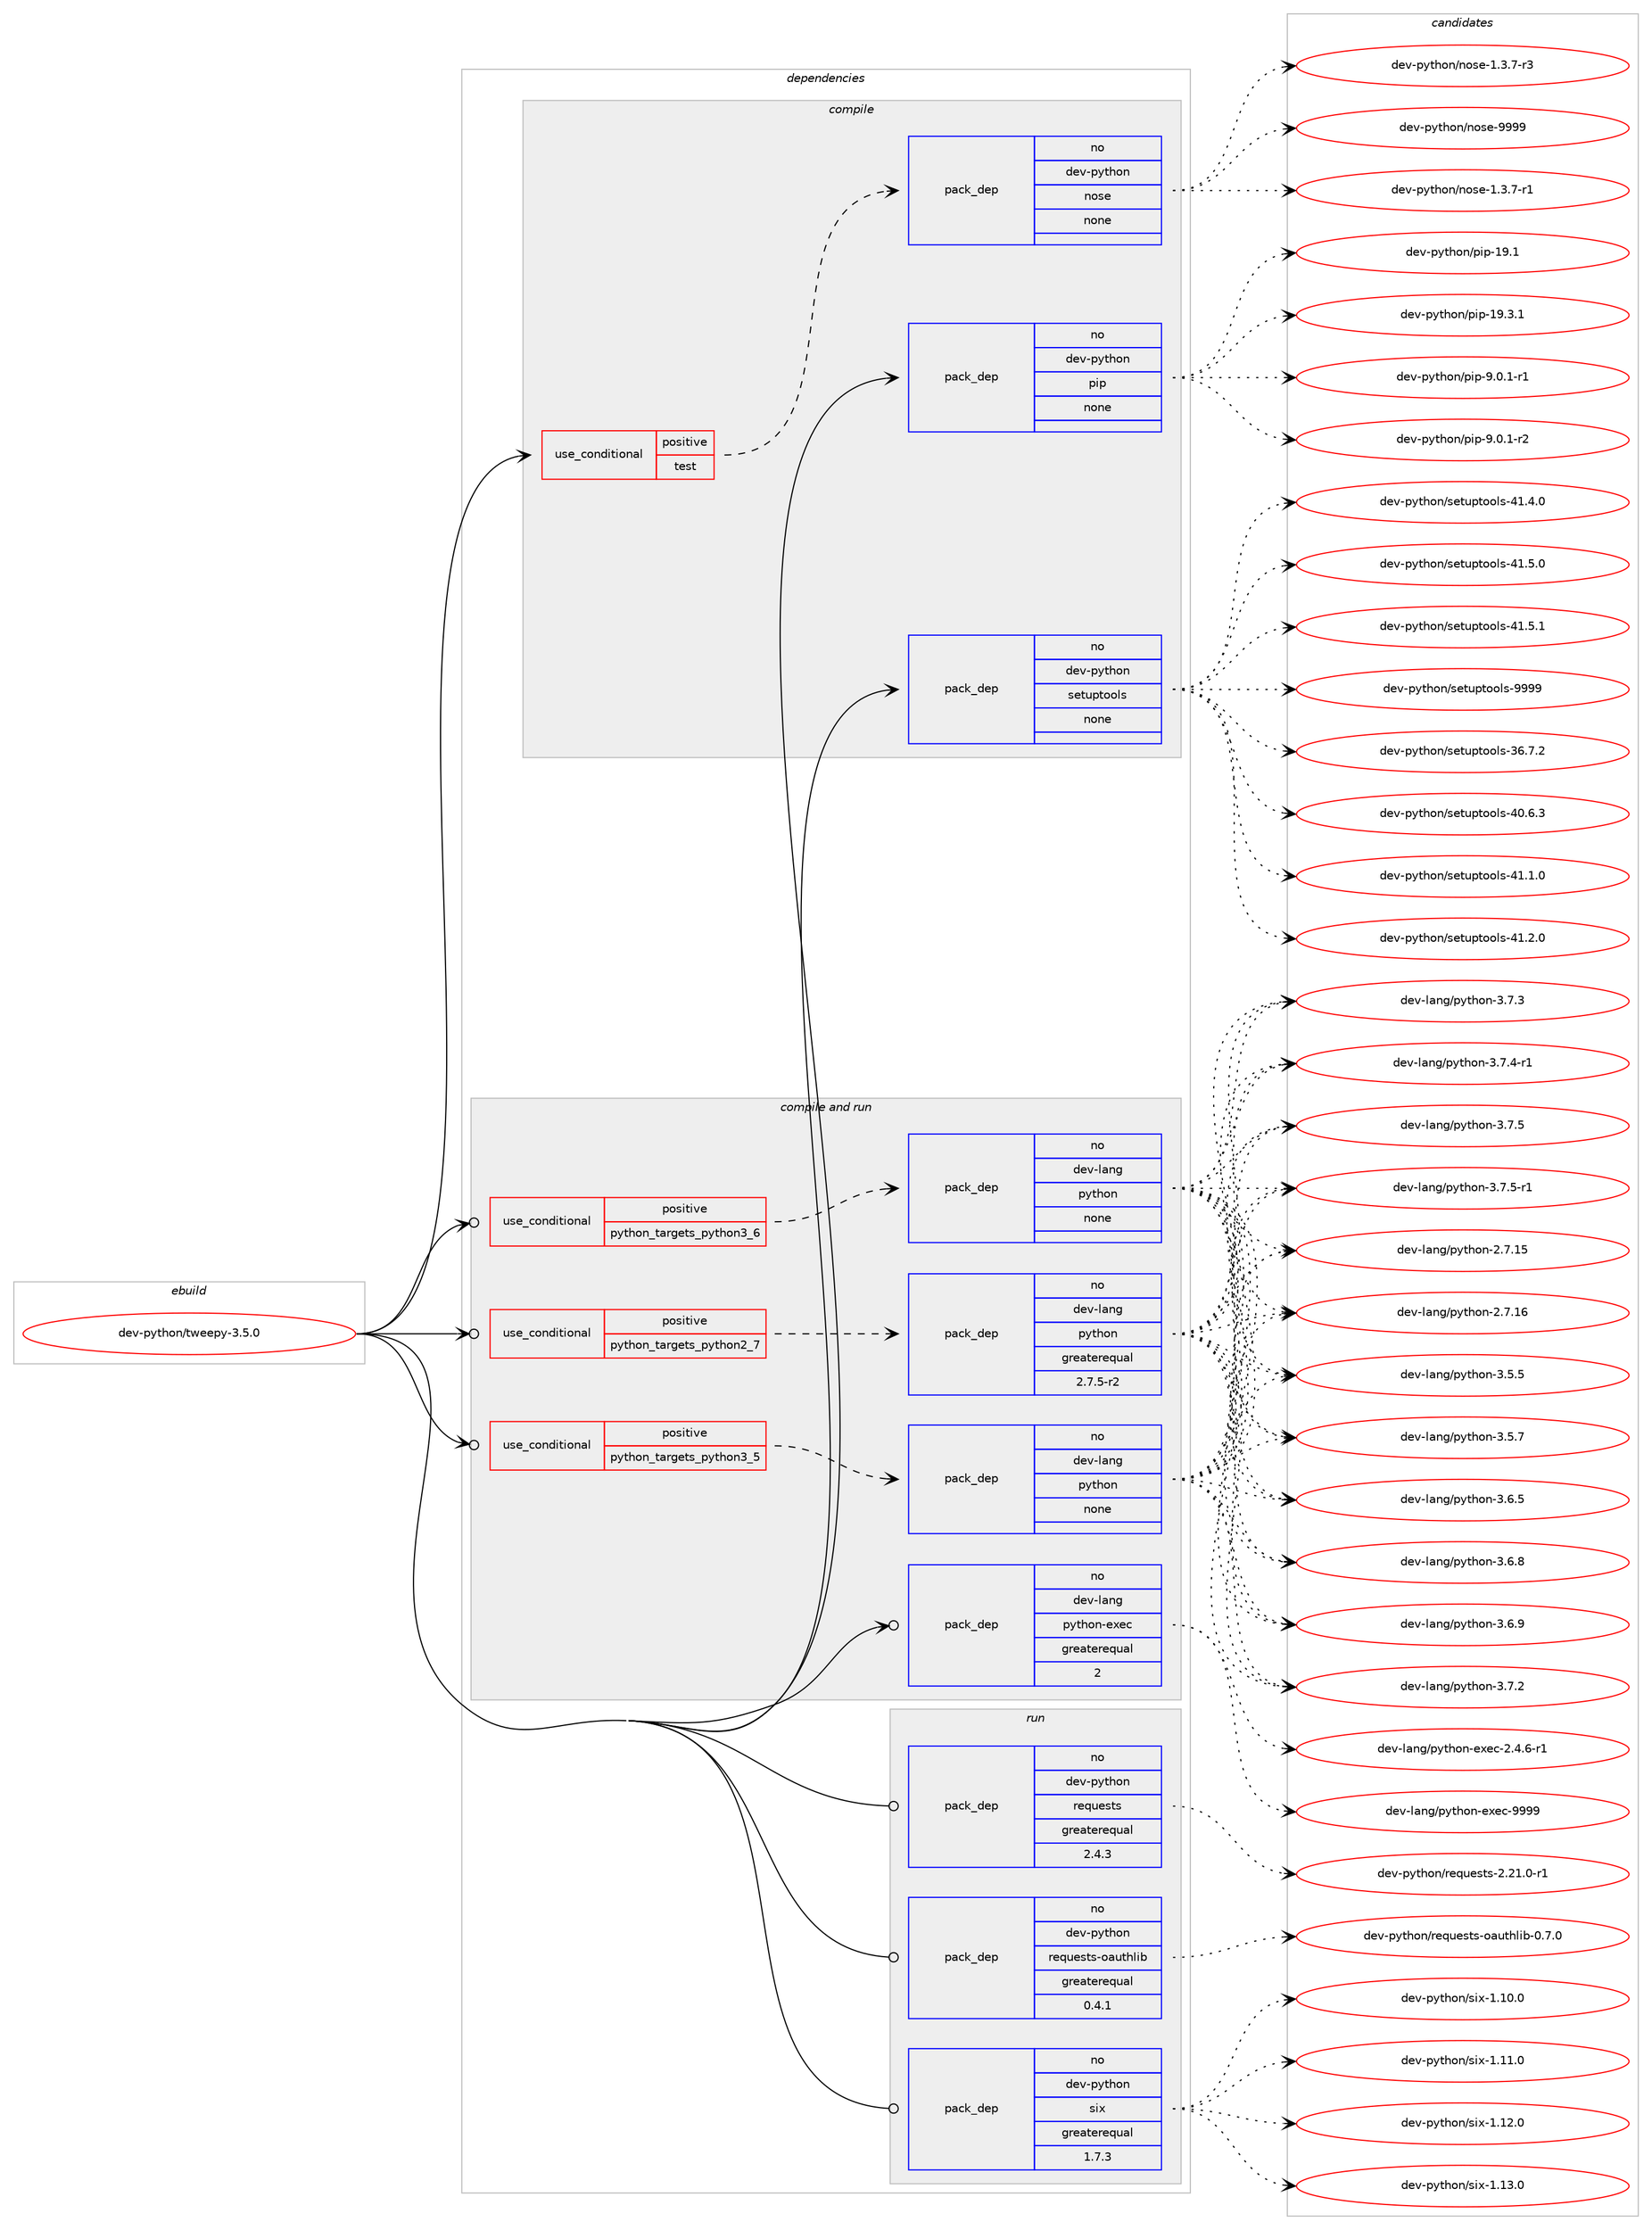 digraph prolog {

# *************
# Graph options
# *************

newrank=true;
concentrate=true;
compound=true;
graph [rankdir=LR,fontname=Helvetica,fontsize=10,ranksep=1.5];#, ranksep=2.5, nodesep=0.2];
edge  [arrowhead=vee];
node  [fontname=Helvetica,fontsize=10];

# **********
# The ebuild
# **********

subgraph cluster_leftcol {
color=gray;
rank=same;
label=<<i>ebuild</i>>;
id [label="dev-python/tweepy-3.5.0", color=red, width=4, href="../dev-python/tweepy-3.5.0.svg"];
}

# ****************
# The dependencies
# ****************

subgraph cluster_midcol {
color=gray;
label=<<i>dependencies</i>>;
subgraph cluster_compile {
fillcolor="#eeeeee";
style=filled;
label=<<i>compile</i>>;
subgraph cond150720 {
dependency641530 [label=<<TABLE BORDER="0" CELLBORDER="1" CELLSPACING="0" CELLPADDING="4"><TR><TD ROWSPAN="3" CELLPADDING="10">use_conditional</TD></TR><TR><TD>positive</TD></TR><TR><TD>test</TD></TR></TABLE>>, shape=none, color=red];
subgraph pack478928 {
dependency641531 [label=<<TABLE BORDER="0" CELLBORDER="1" CELLSPACING="0" CELLPADDING="4" WIDTH="220"><TR><TD ROWSPAN="6" CELLPADDING="30">pack_dep</TD></TR><TR><TD WIDTH="110">no</TD></TR><TR><TD>dev-python</TD></TR><TR><TD>nose</TD></TR><TR><TD>none</TD></TR><TR><TD></TD></TR></TABLE>>, shape=none, color=blue];
}
dependency641530:e -> dependency641531:w [weight=20,style="dashed",arrowhead="vee"];
}
id:e -> dependency641530:w [weight=20,style="solid",arrowhead="vee"];
subgraph pack478929 {
dependency641532 [label=<<TABLE BORDER="0" CELLBORDER="1" CELLSPACING="0" CELLPADDING="4" WIDTH="220"><TR><TD ROWSPAN="6" CELLPADDING="30">pack_dep</TD></TR><TR><TD WIDTH="110">no</TD></TR><TR><TD>dev-python</TD></TR><TR><TD>pip</TD></TR><TR><TD>none</TD></TR><TR><TD></TD></TR></TABLE>>, shape=none, color=blue];
}
id:e -> dependency641532:w [weight=20,style="solid",arrowhead="vee"];
subgraph pack478930 {
dependency641533 [label=<<TABLE BORDER="0" CELLBORDER="1" CELLSPACING="0" CELLPADDING="4" WIDTH="220"><TR><TD ROWSPAN="6" CELLPADDING="30">pack_dep</TD></TR><TR><TD WIDTH="110">no</TD></TR><TR><TD>dev-python</TD></TR><TR><TD>setuptools</TD></TR><TR><TD>none</TD></TR><TR><TD></TD></TR></TABLE>>, shape=none, color=blue];
}
id:e -> dependency641533:w [weight=20,style="solid",arrowhead="vee"];
}
subgraph cluster_compileandrun {
fillcolor="#eeeeee";
style=filled;
label=<<i>compile and run</i>>;
subgraph cond150721 {
dependency641534 [label=<<TABLE BORDER="0" CELLBORDER="1" CELLSPACING="0" CELLPADDING="4"><TR><TD ROWSPAN="3" CELLPADDING="10">use_conditional</TD></TR><TR><TD>positive</TD></TR><TR><TD>python_targets_python2_7</TD></TR></TABLE>>, shape=none, color=red];
subgraph pack478931 {
dependency641535 [label=<<TABLE BORDER="0" CELLBORDER="1" CELLSPACING="0" CELLPADDING="4" WIDTH="220"><TR><TD ROWSPAN="6" CELLPADDING="30">pack_dep</TD></TR><TR><TD WIDTH="110">no</TD></TR><TR><TD>dev-lang</TD></TR><TR><TD>python</TD></TR><TR><TD>greaterequal</TD></TR><TR><TD>2.7.5-r2</TD></TR></TABLE>>, shape=none, color=blue];
}
dependency641534:e -> dependency641535:w [weight=20,style="dashed",arrowhead="vee"];
}
id:e -> dependency641534:w [weight=20,style="solid",arrowhead="odotvee"];
subgraph cond150722 {
dependency641536 [label=<<TABLE BORDER="0" CELLBORDER="1" CELLSPACING="0" CELLPADDING="4"><TR><TD ROWSPAN="3" CELLPADDING="10">use_conditional</TD></TR><TR><TD>positive</TD></TR><TR><TD>python_targets_python3_5</TD></TR></TABLE>>, shape=none, color=red];
subgraph pack478932 {
dependency641537 [label=<<TABLE BORDER="0" CELLBORDER="1" CELLSPACING="0" CELLPADDING="4" WIDTH="220"><TR><TD ROWSPAN="6" CELLPADDING="30">pack_dep</TD></TR><TR><TD WIDTH="110">no</TD></TR><TR><TD>dev-lang</TD></TR><TR><TD>python</TD></TR><TR><TD>none</TD></TR><TR><TD></TD></TR></TABLE>>, shape=none, color=blue];
}
dependency641536:e -> dependency641537:w [weight=20,style="dashed",arrowhead="vee"];
}
id:e -> dependency641536:w [weight=20,style="solid",arrowhead="odotvee"];
subgraph cond150723 {
dependency641538 [label=<<TABLE BORDER="0" CELLBORDER="1" CELLSPACING="0" CELLPADDING="4"><TR><TD ROWSPAN="3" CELLPADDING="10">use_conditional</TD></TR><TR><TD>positive</TD></TR><TR><TD>python_targets_python3_6</TD></TR></TABLE>>, shape=none, color=red];
subgraph pack478933 {
dependency641539 [label=<<TABLE BORDER="0" CELLBORDER="1" CELLSPACING="0" CELLPADDING="4" WIDTH="220"><TR><TD ROWSPAN="6" CELLPADDING="30">pack_dep</TD></TR><TR><TD WIDTH="110">no</TD></TR><TR><TD>dev-lang</TD></TR><TR><TD>python</TD></TR><TR><TD>none</TD></TR><TR><TD></TD></TR></TABLE>>, shape=none, color=blue];
}
dependency641538:e -> dependency641539:w [weight=20,style="dashed",arrowhead="vee"];
}
id:e -> dependency641538:w [weight=20,style="solid",arrowhead="odotvee"];
subgraph pack478934 {
dependency641540 [label=<<TABLE BORDER="0" CELLBORDER="1" CELLSPACING="0" CELLPADDING="4" WIDTH="220"><TR><TD ROWSPAN="6" CELLPADDING="30">pack_dep</TD></TR><TR><TD WIDTH="110">no</TD></TR><TR><TD>dev-lang</TD></TR><TR><TD>python-exec</TD></TR><TR><TD>greaterequal</TD></TR><TR><TD>2</TD></TR></TABLE>>, shape=none, color=blue];
}
id:e -> dependency641540:w [weight=20,style="solid",arrowhead="odotvee"];
}
subgraph cluster_run {
fillcolor="#eeeeee";
style=filled;
label=<<i>run</i>>;
subgraph pack478935 {
dependency641541 [label=<<TABLE BORDER="0" CELLBORDER="1" CELLSPACING="0" CELLPADDING="4" WIDTH="220"><TR><TD ROWSPAN="6" CELLPADDING="30">pack_dep</TD></TR><TR><TD WIDTH="110">no</TD></TR><TR><TD>dev-python</TD></TR><TR><TD>requests</TD></TR><TR><TD>greaterequal</TD></TR><TR><TD>2.4.3</TD></TR></TABLE>>, shape=none, color=blue];
}
id:e -> dependency641541:w [weight=20,style="solid",arrowhead="odot"];
subgraph pack478936 {
dependency641542 [label=<<TABLE BORDER="0" CELLBORDER="1" CELLSPACING="0" CELLPADDING="4" WIDTH="220"><TR><TD ROWSPAN="6" CELLPADDING="30">pack_dep</TD></TR><TR><TD WIDTH="110">no</TD></TR><TR><TD>dev-python</TD></TR><TR><TD>requests-oauthlib</TD></TR><TR><TD>greaterequal</TD></TR><TR><TD>0.4.1</TD></TR></TABLE>>, shape=none, color=blue];
}
id:e -> dependency641542:w [weight=20,style="solid",arrowhead="odot"];
subgraph pack478937 {
dependency641543 [label=<<TABLE BORDER="0" CELLBORDER="1" CELLSPACING="0" CELLPADDING="4" WIDTH="220"><TR><TD ROWSPAN="6" CELLPADDING="30">pack_dep</TD></TR><TR><TD WIDTH="110">no</TD></TR><TR><TD>dev-python</TD></TR><TR><TD>six</TD></TR><TR><TD>greaterequal</TD></TR><TR><TD>1.7.3</TD></TR></TABLE>>, shape=none, color=blue];
}
id:e -> dependency641543:w [weight=20,style="solid",arrowhead="odot"];
}
}

# **************
# The candidates
# **************

subgraph cluster_choices {
rank=same;
color=gray;
label=<<i>candidates</i>>;

subgraph choice478928 {
color=black;
nodesep=1;
choice10010111845112121116104111110471101111151014549465146554511449 [label="dev-python/nose-1.3.7-r1", color=red, width=4,href="../dev-python/nose-1.3.7-r1.svg"];
choice10010111845112121116104111110471101111151014549465146554511451 [label="dev-python/nose-1.3.7-r3", color=red, width=4,href="../dev-python/nose-1.3.7-r3.svg"];
choice10010111845112121116104111110471101111151014557575757 [label="dev-python/nose-9999", color=red, width=4,href="../dev-python/nose-9999.svg"];
dependency641531:e -> choice10010111845112121116104111110471101111151014549465146554511449:w [style=dotted,weight="100"];
dependency641531:e -> choice10010111845112121116104111110471101111151014549465146554511451:w [style=dotted,weight="100"];
dependency641531:e -> choice10010111845112121116104111110471101111151014557575757:w [style=dotted,weight="100"];
}
subgraph choice478929 {
color=black;
nodesep=1;
choice10010111845112121116104111110471121051124549574649 [label="dev-python/pip-19.1", color=red, width=4,href="../dev-python/pip-19.1.svg"];
choice100101118451121211161041111104711210511245495746514649 [label="dev-python/pip-19.3.1", color=red, width=4,href="../dev-python/pip-19.3.1.svg"];
choice10010111845112121116104111110471121051124557464846494511449 [label="dev-python/pip-9.0.1-r1", color=red, width=4,href="../dev-python/pip-9.0.1-r1.svg"];
choice10010111845112121116104111110471121051124557464846494511450 [label="dev-python/pip-9.0.1-r2", color=red, width=4,href="../dev-python/pip-9.0.1-r2.svg"];
dependency641532:e -> choice10010111845112121116104111110471121051124549574649:w [style=dotted,weight="100"];
dependency641532:e -> choice100101118451121211161041111104711210511245495746514649:w [style=dotted,weight="100"];
dependency641532:e -> choice10010111845112121116104111110471121051124557464846494511449:w [style=dotted,weight="100"];
dependency641532:e -> choice10010111845112121116104111110471121051124557464846494511450:w [style=dotted,weight="100"];
}
subgraph choice478930 {
color=black;
nodesep=1;
choice100101118451121211161041111104711510111611711211611111110811545515446554650 [label="dev-python/setuptools-36.7.2", color=red, width=4,href="../dev-python/setuptools-36.7.2.svg"];
choice100101118451121211161041111104711510111611711211611111110811545524846544651 [label="dev-python/setuptools-40.6.3", color=red, width=4,href="../dev-python/setuptools-40.6.3.svg"];
choice100101118451121211161041111104711510111611711211611111110811545524946494648 [label="dev-python/setuptools-41.1.0", color=red, width=4,href="../dev-python/setuptools-41.1.0.svg"];
choice100101118451121211161041111104711510111611711211611111110811545524946504648 [label="dev-python/setuptools-41.2.0", color=red, width=4,href="../dev-python/setuptools-41.2.0.svg"];
choice100101118451121211161041111104711510111611711211611111110811545524946524648 [label="dev-python/setuptools-41.4.0", color=red, width=4,href="../dev-python/setuptools-41.4.0.svg"];
choice100101118451121211161041111104711510111611711211611111110811545524946534648 [label="dev-python/setuptools-41.5.0", color=red, width=4,href="../dev-python/setuptools-41.5.0.svg"];
choice100101118451121211161041111104711510111611711211611111110811545524946534649 [label="dev-python/setuptools-41.5.1", color=red, width=4,href="../dev-python/setuptools-41.5.1.svg"];
choice10010111845112121116104111110471151011161171121161111111081154557575757 [label="dev-python/setuptools-9999", color=red, width=4,href="../dev-python/setuptools-9999.svg"];
dependency641533:e -> choice100101118451121211161041111104711510111611711211611111110811545515446554650:w [style=dotted,weight="100"];
dependency641533:e -> choice100101118451121211161041111104711510111611711211611111110811545524846544651:w [style=dotted,weight="100"];
dependency641533:e -> choice100101118451121211161041111104711510111611711211611111110811545524946494648:w [style=dotted,weight="100"];
dependency641533:e -> choice100101118451121211161041111104711510111611711211611111110811545524946504648:w [style=dotted,weight="100"];
dependency641533:e -> choice100101118451121211161041111104711510111611711211611111110811545524946524648:w [style=dotted,weight="100"];
dependency641533:e -> choice100101118451121211161041111104711510111611711211611111110811545524946534648:w [style=dotted,weight="100"];
dependency641533:e -> choice100101118451121211161041111104711510111611711211611111110811545524946534649:w [style=dotted,weight="100"];
dependency641533:e -> choice10010111845112121116104111110471151011161171121161111111081154557575757:w [style=dotted,weight="100"];
}
subgraph choice478931 {
color=black;
nodesep=1;
choice10010111845108971101034711212111610411111045504655464953 [label="dev-lang/python-2.7.15", color=red, width=4,href="../dev-lang/python-2.7.15.svg"];
choice10010111845108971101034711212111610411111045504655464954 [label="dev-lang/python-2.7.16", color=red, width=4,href="../dev-lang/python-2.7.16.svg"];
choice100101118451089711010347112121116104111110455146534653 [label="dev-lang/python-3.5.5", color=red, width=4,href="../dev-lang/python-3.5.5.svg"];
choice100101118451089711010347112121116104111110455146534655 [label="dev-lang/python-3.5.7", color=red, width=4,href="../dev-lang/python-3.5.7.svg"];
choice100101118451089711010347112121116104111110455146544653 [label="dev-lang/python-3.6.5", color=red, width=4,href="../dev-lang/python-3.6.5.svg"];
choice100101118451089711010347112121116104111110455146544656 [label="dev-lang/python-3.6.8", color=red, width=4,href="../dev-lang/python-3.6.8.svg"];
choice100101118451089711010347112121116104111110455146544657 [label="dev-lang/python-3.6.9", color=red, width=4,href="../dev-lang/python-3.6.9.svg"];
choice100101118451089711010347112121116104111110455146554650 [label="dev-lang/python-3.7.2", color=red, width=4,href="../dev-lang/python-3.7.2.svg"];
choice100101118451089711010347112121116104111110455146554651 [label="dev-lang/python-3.7.3", color=red, width=4,href="../dev-lang/python-3.7.3.svg"];
choice1001011184510897110103471121211161041111104551465546524511449 [label="dev-lang/python-3.7.4-r1", color=red, width=4,href="../dev-lang/python-3.7.4-r1.svg"];
choice100101118451089711010347112121116104111110455146554653 [label="dev-lang/python-3.7.5", color=red, width=4,href="../dev-lang/python-3.7.5.svg"];
choice1001011184510897110103471121211161041111104551465546534511449 [label="dev-lang/python-3.7.5-r1", color=red, width=4,href="../dev-lang/python-3.7.5-r1.svg"];
dependency641535:e -> choice10010111845108971101034711212111610411111045504655464953:w [style=dotted,weight="100"];
dependency641535:e -> choice10010111845108971101034711212111610411111045504655464954:w [style=dotted,weight="100"];
dependency641535:e -> choice100101118451089711010347112121116104111110455146534653:w [style=dotted,weight="100"];
dependency641535:e -> choice100101118451089711010347112121116104111110455146534655:w [style=dotted,weight="100"];
dependency641535:e -> choice100101118451089711010347112121116104111110455146544653:w [style=dotted,weight="100"];
dependency641535:e -> choice100101118451089711010347112121116104111110455146544656:w [style=dotted,weight="100"];
dependency641535:e -> choice100101118451089711010347112121116104111110455146544657:w [style=dotted,weight="100"];
dependency641535:e -> choice100101118451089711010347112121116104111110455146554650:w [style=dotted,weight="100"];
dependency641535:e -> choice100101118451089711010347112121116104111110455146554651:w [style=dotted,weight="100"];
dependency641535:e -> choice1001011184510897110103471121211161041111104551465546524511449:w [style=dotted,weight="100"];
dependency641535:e -> choice100101118451089711010347112121116104111110455146554653:w [style=dotted,weight="100"];
dependency641535:e -> choice1001011184510897110103471121211161041111104551465546534511449:w [style=dotted,weight="100"];
}
subgraph choice478932 {
color=black;
nodesep=1;
choice10010111845108971101034711212111610411111045504655464953 [label="dev-lang/python-2.7.15", color=red, width=4,href="../dev-lang/python-2.7.15.svg"];
choice10010111845108971101034711212111610411111045504655464954 [label="dev-lang/python-2.7.16", color=red, width=4,href="../dev-lang/python-2.7.16.svg"];
choice100101118451089711010347112121116104111110455146534653 [label="dev-lang/python-3.5.5", color=red, width=4,href="../dev-lang/python-3.5.5.svg"];
choice100101118451089711010347112121116104111110455146534655 [label="dev-lang/python-3.5.7", color=red, width=4,href="../dev-lang/python-3.5.7.svg"];
choice100101118451089711010347112121116104111110455146544653 [label="dev-lang/python-3.6.5", color=red, width=4,href="../dev-lang/python-3.6.5.svg"];
choice100101118451089711010347112121116104111110455146544656 [label="dev-lang/python-3.6.8", color=red, width=4,href="../dev-lang/python-3.6.8.svg"];
choice100101118451089711010347112121116104111110455146544657 [label="dev-lang/python-3.6.9", color=red, width=4,href="../dev-lang/python-3.6.9.svg"];
choice100101118451089711010347112121116104111110455146554650 [label="dev-lang/python-3.7.2", color=red, width=4,href="../dev-lang/python-3.7.2.svg"];
choice100101118451089711010347112121116104111110455146554651 [label="dev-lang/python-3.7.3", color=red, width=4,href="../dev-lang/python-3.7.3.svg"];
choice1001011184510897110103471121211161041111104551465546524511449 [label="dev-lang/python-3.7.4-r1", color=red, width=4,href="../dev-lang/python-3.7.4-r1.svg"];
choice100101118451089711010347112121116104111110455146554653 [label="dev-lang/python-3.7.5", color=red, width=4,href="../dev-lang/python-3.7.5.svg"];
choice1001011184510897110103471121211161041111104551465546534511449 [label="dev-lang/python-3.7.5-r1", color=red, width=4,href="../dev-lang/python-3.7.5-r1.svg"];
dependency641537:e -> choice10010111845108971101034711212111610411111045504655464953:w [style=dotted,weight="100"];
dependency641537:e -> choice10010111845108971101034711212111610411111045504655464954:w [style=dotted,weight="100"];
dependency641537:e -> choice100101118451089711010347112121116104111110455146534653:w [style=dotted,weight="100"];
dependency641537:e -> choice100101118451089711010347112121116104111110455146534655:w [style=dotted,weight="100"];
dependency641537:e -> choice100101118451089711010347112121116104111110455146544653:w [style=dotted,weight="100"];
dependency641537:e -> choice100101118451089711010347112121116104111110455146544656:w [style=dotted,weight="100"];
dependency641537:e -> choice100101118451089711010347112121116104111110455146544657:w [style=dotted,weight="100"];
dependency641537:e -> choice100101118451089711010347112121116104111110455146554650:w [style=dotted,weight="100"];
dependency641537:e -> choice100101118451089711010347112121116104111110455146554651:w [style=dotted,weight="100"];
dependency641537:e -> choice1001011184510897110103471121211161041111104551465546524511449:w [style=dotted,weight="100"];
dependency641537:e -> choice100101118451089711010347112121116104111110455146554653:w [style=dotted,weight="100"];
dependency641537:e -> choice1001011184510897110103471121211161041111104551465546534511449:w [style=dotted,weight="100"];
}
subgraph choice478933 {
color=black;
nodesep=1;
choice10010111845108971101034711212111610411111045504655464953 [label="dev-lang/python-2.7.15", color=red, width=4,href="../dev-lang/python-2.7.15.svg"];
choice10010111845108971101034711212111610411111045504655464954 [label="dev-lang/python-2.7.16", color=red, width=4,href="../dev-lang/python-2.7.16.svg"];
choice100101118451089711010347112121116104111110455146534653 [label="dev-lang/python-3.5.5", color=red, width=4,href="../dev-lang/python-3.5.5.svg"];
choice100101118451089711010347112121116104111110455146534655 [label="dev-lang/python-3.5.7", color=red, width=4,href="../dev-lang/python-3.5.7.svg"];
choice100101118451089711010347112121116104111110455146544653 [label="dev-lang/python-3.6.5", color=red, width=4,href="../dev-lang/python-3.6.5.svg"];
choice100101118451089711010347112121116104111110455146544656 [label="dev-lang/python-3.6.8", color=red, width=4,href="../dev-lang/python-3.6.8.svg"];
choice100101118451089711010347112121116104111110455146544657 [label="dev-lang/python-3.6.9", color=red, width=4,href="../dev-lang/python-3.6.9.svg"];
choice100101118451089711010347112121116104111110455146554650 [label="dev-lang/python-3.7.2", color=red, width=4,href="../dev-lang/python-3.7.2.svg"];
choice100101118451089711010347112121116104111110455146554651 [label="dev-lang/python-3.7.3", color=red, width=4,href="../dev-lang/python-3.7.3.svg"];
choice1001011184510897110103471121211161041111104551465546524511449 [label="dev-lang/python-3.7.4-r1", color=red, width=4,href="../dev-lang/python-3.7.4-r1.svg"];
choice100101118451089711010347112121116104111110455146554653 [label="dev-lang/python-3.7.5", color=red, width=4,href="../dev-lang/python-3.7.5.svg"];
choice1001011184510897110103471121211161041111104551465546534511449 [label="dev-lang/python-3.7.5-r1", color=red, width=4,href="../dev-lang/python-3.7.5-r1.svg"];
dependency641539:e -> choice10010111845108971101034711212111610411111045504655464953:w [style=dotted,weight="100"];
dependency641539:e -> choice10010111845108971101034711212111610411111045504655464954:w [style=dotted,weight="100"];
dependency641539:e -> choice100101118451089711010347112121116104111110455146534653:w [style=dotted,weight="100"];
dependency641539:e -> choice100101118451089711010347112121116104111110455146534655:w [style=dotted,weight="100"];
dependency641539:e -> choice100101118451089711010347112121116104111110455146544653:w [style=dotted,weight="100"];
dependency641539:e -> choice100101118451089711010347112121116104111110455146544656:w [style=dotted,weight="100"];
dependency641539:e -> choice100101118451089711010347112121116104111110455146544657:w [style=dotted,weight="100"];
dependency641539:e -> choice100101118451089711010347112121116104111110455146554650:w [style=dotted,weight="100"];
dependency641539:e -> choice100101118451089711010347112121116104111110455146554651:w [style=dotted,weight="100"];
dependency641539:e -> choice1001011184510897110103471121211161041111104551465546524511449:w [style=dotted,weight="100"];
dependency641539:e -> choice100101118451089711010347112121116104111110455146554653:w [style=dotted,weight="100"];
dependency641539:e -> choice1001011184510897110103471121211161041111104551465546534511449:w [style=dotted,weight="100"];
}
subgraph choice478934 {
color=black;
nodesep=1;
choice10010111845108971101034711212111610411111045101120101994550465246544511449 [label="dev-lang/python-exec-2.4.6-r1", color=red, width=4,href="../dev-lang/python-exec-2.4.6-r1.svg"];
choice10010111845108971101034711212111610411111045101120101994557575757 [label="dev-lang/python-exec-9999", color=red, width=4,href="../dev-lang/python-exec-9999.svg"];
dependency641540:e -> choice10010111845108971101034711212111610411111045101120101994550465246544511449:w [style=dotted,weight="100"];
dependency641540:e -> choice10010111845108971101034711212111610411111045101120101994557575757:w [style=dotted,weight="100"];
}
subgraph choice478935 {
color=black;
nodesep=1;
choice1001011184511212111610411111047114101113117101115116115455046504946484511449 [label="dev-python/requests-2.21.0-r1", color=red, width=4,href="../dev-python/requests-2.21.0-r1.svg"];
dependency641541:e -> choice1001011184511212111610411111047114101113117101115116115455046504946484511449:w [style=dotted,weight="100"];
}
subgraph choice478936 {
color=black;
nodesep=1;
choice1001011184511212111610411111047114101113117101115116115451119711711610410810598454846554648 [label="dev-python/requests-oauthlib-0.7.0", color=red, width=4,href="../dev-python/requests-oauthlib-0.7.0.svg"];
dependency641542:e -> choice1001011184511212111610411111047114101113117101115116115451119711711610410810598454846554648:w [style=dotted,weight="100"];
}
subgraph choice478937 {
color=black;
nodesep=1;
choice100101118451121211161041111104711510512045494649484648 [label="dev-python/six-1.10.0", color=red, width=4,href="../dev-python/six-1.10.0.svg"];
choice100101118451121211161041111104711510512045494649494648 [label="dev-python/six-1.11.0", color=red, width=4,href="../dev-python/six-1.11.0.svg"];
choice100101118451121211161041111104711510512045494649504648 [label="dev-python/six-1.12.0", color=red, width=4,href="../dev-python/six-1.12.0.svg"];
choice100101118451121211161041111104711510512045494649514648 [label="dev-python/six-1.13.0", color=red, width=4,href="../dev-python/six-1.13.0.svg"];
dependency641543:e -> choice100101118451121211161041111104711510512045494649484648:w [style=dotted,weight="100"];
dependency641543:e -> choice100101118451121211161041111104711510512045494649494648:w [style=dotted,weight="100"];
dependency641543:e -> choice100101118451121211161041111104711510512045494649504648:w [style=dotted,weight="100"];
dependency641543:e -> choice100101118451121211161041111104711510512045494649514648:w [style=dotted,weight="100"];
}
}

}
